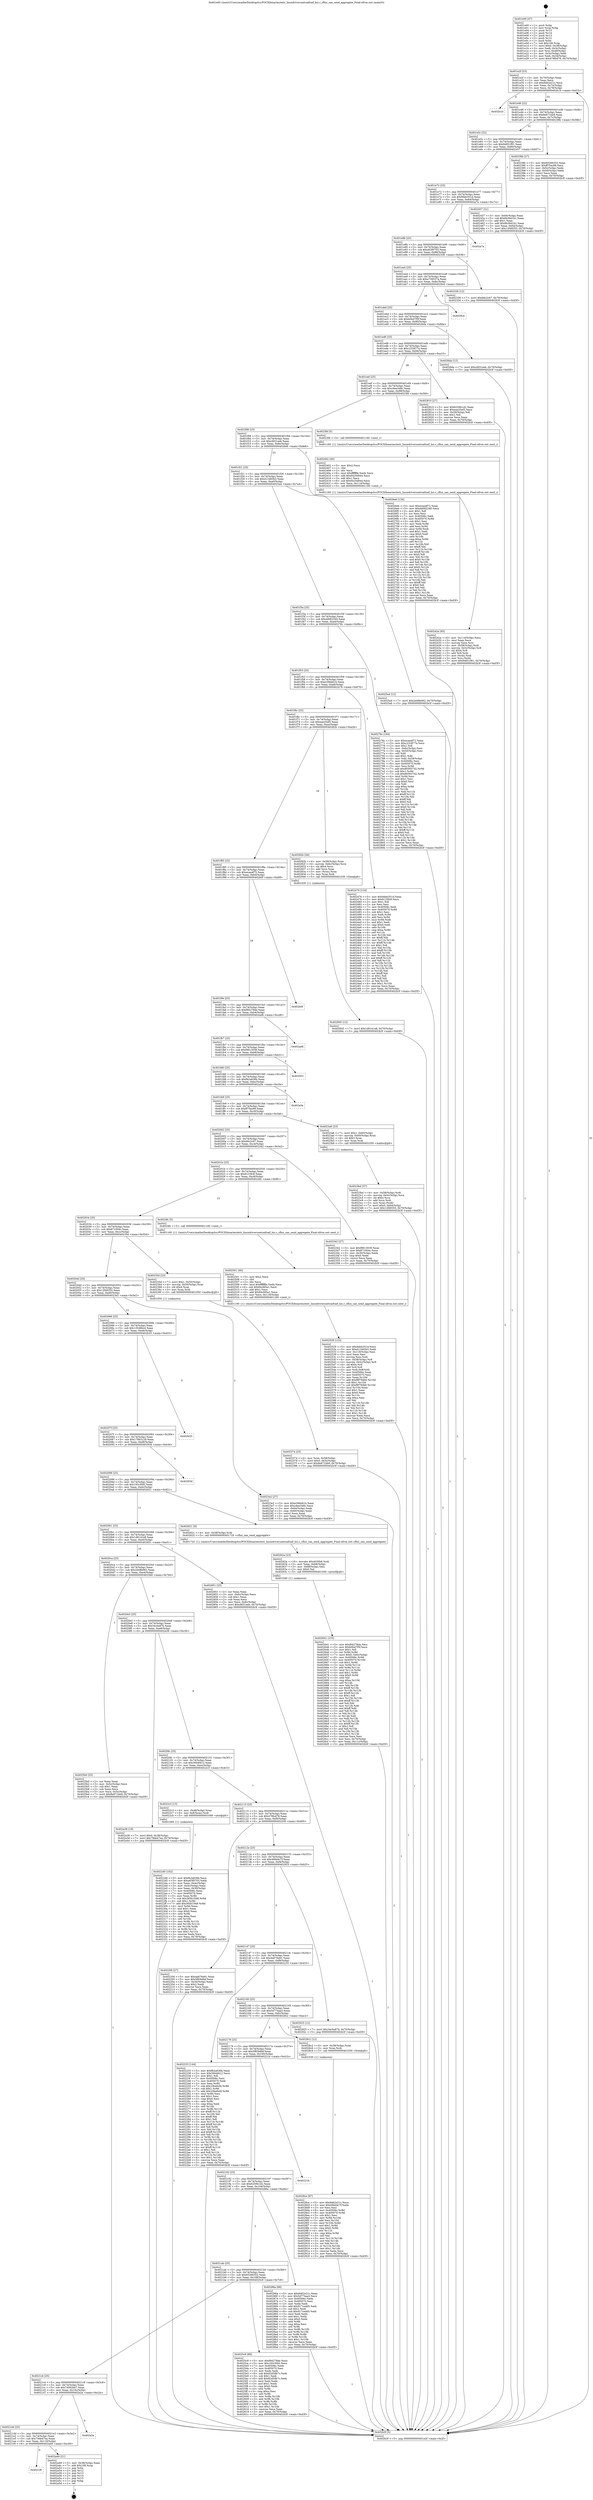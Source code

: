 digraph "0x401e00" {
  label = "0x401e00 (/mnt/c/Users/mathe/Desktop/tcc/POCII/binaries/extr_linuxdriversnetcaifcaif_hsi.c_cfhsi_can_send_aggregate_Final-ollvm.out::main(0))"
  labelloc = "t"
  node[shape=record]

  Entry [label="",width=0.3,height=0.3,shape=circle,fillcolor=black,style=filled]
  "0x401e2f" [label="{
     0x401e2f [23]\l
     | [instrs]\l
     &nbsp;&nbsp;0x401e2f \<+3\>: mov -0x70(%rbp),%eax\l
     &nbsp;&nbsp;0x401e32 \<+2\>: mov %eax,%ecx\l
     &nbsp;&nbsp;0x401e34 \<+6\>: sub $0x8462e21c,%ecx\l
     &nbsp;&nbsp;0x401e3a \<+3\>: mov %eax,-0x74(%rbp)\l
     &nbsp;&nbsp;0x401e3d \<+3\>: mov %ecx,-0x78(%rbp)\l
     &nbsp;&nbsp;0x401e40 \<+6\>: je 0000000000402b1b \<main+0xd1b\>\l
  }"]
  "0x402b1b" [label="{
     0x402b1b\l
  }", style=dashed]
  "0x401e46" [label="{
     0x401e46 [22]\l
     | [instrs]\l
     &nbsp;&nbsp;0x401e46 \<+5\>: jmp 0000000000401e4b \<main+0x4b\>\l
     &nbsp;&nbsp;0x401e4b \<+3\>: mov -0x74(%rbp),%eax\l
     &nbsp;&nbsp;0x401e4e \<+5\>: sub $0x8e871bb9,%eax\l
     &nbsp;&nbsp;0x401e53 \<+3\>: mov %eax,-0x7c(%rbp)\l
     &nbsp;&nbsp;0x401e56 \<+6\>: je 000000000040238b \<main+0x58b\>\l
  }"]
  Exit [label="",width=0.3,height=0.3,shape=circle,fillcolor=black,style=filled,peripheries=2]
  "0x40238b" [label="{
     0x40238b [27]\l
     | [instrs]\l
     &nbsp;&nbsp;0x40238b \<+5\>: mov $0x65266352,%eax\l
     &nbsp;&nbsp;0x402390 \<+5\>: mov $0xff75ac89,%ecx\l
     &nbsp;&nbsp;0x402395 \<+3\>: mov -0x5c(%rbp),%edx\l
     &nbsp;&nbsp;0x402398 \<+3\>: cmp -0x50(%rbp),%edx\l
     &nbsp;&nbsp;0x40239b \<+3\>: cmovl %ecx,%eax\l
     &nbsp;&nbsp;0x40239e \<+3\>: mov %eax,-0x70(%rbp)\l
     &nbsp;&nbsp;0x4023a1 \<+5\>: jmp 0000000000402b3f \<main+0xd3f\>\l
  }"]
  "0x401e5c" [label="{
     0x401e5c [22]\l
     | [instrs]\l
     &nbsp;&nbsp;0x401e5c \<+5\>: jmp 0000000000401e61 \<main+0x61\>\l
     &nbsp;&nbsp;0x401e61 \<+3\>: mov -0x74(%rbp),%eax\l
     &nbsp;&nbsp;0x401e64 \<+5\>: sub $0x94851f91,%eax\l
     &nbsp;&nbsp;0x401e69 \<+3\>: mov %eax,-0x80(%rbp)\l
     &nbsp;&nbsp;0x401e6c \<+6\>: je 0000000000402457 \<main+0x657\>\l
  }"]
  "0x4021f6" [label="{
     0x4021f6\l
  }", style=dashed]
  "0x402457" [label="{
     0x402457 [31]\l
     | [instrs]\l
     &nbsp;&nbsp;0x402457 \<+3\>: mov -0x64(%rbp),%eax\l
     &nbsp;&nbsp;0x40245a \<+5\>: sub $0x6b36d1b1,%eax\l
     &nbsp;&nbsp;0x40245f \<+3\>: add $0x1,%eax\l
     &nbsp;&nbsp;0x402462 \<+5\>: add $0x6b36d1b1,%eax\l
     &nbsp;&nbsp;0x402467 \<+3\>: mov %eax,-0x64(%rbp)\l
     &nbsp;&nbsp;0x40246a \<+7\>: movl $0x12f49355,-0x70(%rbp)\l
     &nbsp;&nbsp;0x402471 \<+5\>: jmp 0000000000402b3f \<main+0xd3f\>\l
  }"]
  "0x401e72" [label="{
     0x401e72 [25]\l
     | [instrs]\l
     &nbsp;&nbsp;0x401e72 \<+5\>: jmp 0000000000401e77 \<main+0x77\>\l
     &nbsp;&nbsp;0x401e77 \<+3\>: mov -0x74(%rbp),%eax\l
     &nbsp;&nbsp;0x401e7a \<+5\>: sub $0x9deb351d,%eax\l
     &nbsp;&nbsp;0x401e7f \<+6\>: mov %eax,-0x84(%rbp)\l
     &nbsp;&nbsp;0x401e85 \<+6\>: je 0000000000402a7a \<main+0xc7a\>\l
  }"]
  "0x402a49" [label="{
     0x402a49 [21]\l
     | [instrs]\l
     &nbsp;&nbsp;0x402a49 \<+3\>: mov -0x38(%rbp),%eax\l
     &nbsp;&nbsp;0x402a4c \<+7\>: add $0x108,%rsp\l
     &nbsp;&nbsp;0x402a53 \<+1\>: pop %rbx\l
     &nbsp;&nbsp;0x402a54 \<+2\>: pop %r12\l
     &nbsp;&nbsp;0x402a56 \<+2\>: pop %r13\l
     &nbsp;&nbsp;0x402a58 \<+2\>: pop %r14\l
     &nbsp;&nbsp;0x402a5a \<+2\>: pop %r15\l
     &nbsp;&nbsp;0x402a5c \<+1\>: pop %rbp\l
     &nbsp;&nbsp;0x402a5d \<+1\>: ret\l
  }"]
  "0x402a7a" [label="{
     0x402a7a\l
  }", style=dashed]
  "0x401e8b" [label="{
     0x401e8b [25]\l
     | [instrs]\l
     &nbsp;&nbsp;0x401e8b \<+5\>: jmp 0000000000401e90 \<main+0x90\>\l
     &nbsp;&nbsp;0x401e90 \<+3\>: mov -0x74(%rbp),%eax\l
     &nbsp;&nbsp;0x401e93 \<+5\>: sub $0xa63f0703,%eax\l
     &nbsp;&nbsp;0x401e98 \<+6\>: mov %eax,-0x88(%rbp)\l
     &nbsp;&nbsp;0x401e9e \<+6\>: je 0000000000402336 \<main+0x536\>\l
  }"]
  "0x4021dd" [label="{
     0x4021dd [25]\l
     | [instrs]\l
     &nbsp;&nbsp;0x4021dd \<+5\>: jmp 00000000004021e2 \<main+0x3e2\>\l
     &nbsp;&nbsp;0x4021e2 \<+3\>: mov -0x74(%rbp),%eax\l
     &nbsp;&nbsp;0x4021e5 \<+5\>: sub $0x79de47ea,%eax\l
     &nbsp;&nbsp;0x4021ea \<+6\>: mov %eax,-0x110(%rbp)\l
     &nbsp;&nbsp;0x4021f0 \<+6\>: je 0000000000402a49 \<main+0xc49\>\l
  }"]
  "0x402336" [label="{
     0x402336 [12]\l
     | [instrs]\l
     &nbsp;&nbsp;0x402336 \<+7\>: movl $0x66c2c67,-0x70(%rbp)\l
     &nbsp;&nbsp;0x40233d \<+5\>: jmp 0000000000402b3f \<main+0xd3f\>\l
  }"]
  "0x401ea4" [label="{
     0x401ea4 [25]\l
     | [instrs]\l
     &nbsp;&nbsp;0x401ea4 \<+5\>: jmp 0000000000401ea9 \<main+0xa9\>\l
     &nbsp;&nbsp;0x401ea9 \<+3\>: mov -0x74(%rbp),%eax\l
     &nbsp;&nbsp;0x401eac \<+5\>: sub $0xa739537a,%eax\l
     &nbsp;&nbsp;0x401eb1 \<+6\>: mov %eax,-0x8c(%rbp)\l
     &nbsp;&nbsp;0x401eb7 \<+6\>: je 00000000004029cd \<main+0xbcd\>\l
  }"]
  "0x402a2a" [label="{
     0x402a2a\l
  }", style=dashed]
  "0x4029cd" [label="{
     0x4029cd\l
  }", style=dashed]
  "0x401ebd" [label="{
     0x401ebd [25]\l
     | [instrs]\l
     &nbsp;&nbsp;0x401ebd \<+5\>: jmp 0000000000401ec2 \<main+0xc2\>\l
     &nbsp;&nbsp;0x401ec2 \<+3\>: mov -0x74(%rbp),%eax\l
     &nbsp;&nbsp;0x401ec5 \<+5\>: sub $0xb0bd7f5f,%eax\l
     &nbsp;&nbsp;0x401eca \<+6\>: mov %eax,-0x90(%rbp)\l
     &nbsp;&nbsp;0x401ed0 \<+6\>: je 00000000004026da \<main+0x8da\>\l
  }"]
  "0x4028ce" [label="{
     0x4028ce [87]\l
     | [instrs]\l
     &nbsp;&nbsp;0x4028ce \<+5\>: mov $0x8462e21c,%ecx\l
     &nbsp;&nbsp;0x4028d3 \<+5\>: mov $0x496d4c7f,%edx\l
     &nbsp;&nbsp;0x4028d8 \<+2\>: xor %esi,%esi\l
     &nbsp;&nbsp;0x4028da \<+8\>: mov 0x40506c,%r8d\l
     &nbsp;&nbsp;0x4028e2 \<+8\>: mov 0x405070,%r9d\l
     &nbsp;&nbsp;0x4028ea \<+3\>: sub $0x1,%esi\l
     &nbsp;&nbsp;0x4028ed \<+3\>: mov %r8d,%r10d\l
     &nbsp;&nbsp;0x4028f0 \<+3\>: add %esi,%r10d\l
     &nbsp;&nbsp;0x4028f3 \<+4\>: imul %r10d,%r8d\l
     &nbsp;&nbsp;0x4028f7 \<+4\>: and $0x1,%r8d\l
     &nbsp;&nbsp;0x4028fb \<+4\>: cmp $0x0,%r8d\l
     &nbsp;&nbsp;0x4028ff \<+4\>: sete %r11b\l
     &nbsp;&nbsp;0x402903 \<+4\>: cmp $0xa,%r9d\l
     &nbsp;&nbsp;0x402907 \<+3\>: setl %bl\l
     &nbsp;&nbsp;0x40290a \<+3\>: mov %r11b,%r14b\l
     &nbsp;&nbsp;0x40290d \<+3\>: and %bl,%r14b\l
     &nbsp;&nbsp;0x402910 \<+3\>: xor %bl,%r11b\l
     &nbsp;&nbsp;0x402913 \<+3\>: or %r11b,%r14b\l
     &nbsp;&nbsp;0x402916 \<+4\>: test $0x1,%r14b\l
     &nbsp;&nbsp;0x40291a \<+3\>: cmovne %edx,%ecx\l
     &nbsp;&nbsp;0x40291d \<+3\>: mov %ecx,-0x70(%rbp)\l
     &nbsp;&nbsp;0x402920 \<+5\>: jmp 0000000000402b3f \<main+0xd3f\>\l
  }"]
  "0x4026da" [label="{
     0x4026da [12]\l
     | [instrs]\l
     &nbsp;&nbsp;0x4026da \<+7\>: movl $0xcfd31eeb,-0x70(%rbp)\l
     &nbsp;&nbsp;0x4026e1 \<+5\>: jmp 0000000000402b3f \<main+0xd3f\>\l
  }"]
  "0x401ed6" [label="{
     0x401ed6 [25]\l
     | [instrs]\l
     &nbsp;&nbsp;0x401ed6 \<+5\>: jmp 0000000000401edb \<main+0xdb\>\l
     &nbsp;&nbsp;0x401edb \<+3\>: mov -0x74(%rbp),%eax\l
     &nbsp;&nbsp;0x401ede \<+5\>: sub $0xc233877a,%eax\l
     &nbsp;&nbsp;0x401ee3 \<+6\>: mov %eax,-0x94(%rbp)\l
     &nbsp;&nbsp;0x401ee9 \<+6\>: je 0000000000402810 \<main+0xa10\>\l
  }"]
  "0x402845" [label="{
     0x402845 [12]\l
     | [instrs]\l
     &nbsp;&nbsp;0x402845 \<+7\>: movl $0x1d9141e8,-0x70(%rbp)\l
     &nbsp;&nbsp;0x40284c \<+5\>: jmp 0000000000402b3f \<main+0xd3f\>\l
  }"]
  "0x402810" [label="{
     0x402810 [27]\l
     | [instrs]\l
     &nbsp;&nbsp;0x402810 \<+5\>: mov $0x6259b1d2,%eax\l
     &nbsp;&nbsp;0x402815 \<+5\>: mov $0xeae25ef3,%ecx\l
     &nbsp;&nbsp;0x40281a \<+3\>: mov -0x29(%rbp),%dl\l
     &nbsp;&nbsp;0x40281d \<+3\>: test $0x1,%dl\l
     &nbsp;&nbsp;0x402820 \<+3\>: cmovne %ecx,%eax\l
     &nbsp;&nbsp;0x402823 \<+3\>: mov %eax,-0x70(%rbp)\l
     &nbsp;&nbsp;0x402826 \<+5\>: jmp 0000000000402b3f \<main+0xd3f\>\l
  }"]
  "0x401eef" [label="{
     0x401eef [25]\l
     | [instrs]\l
     &nbsp;&nbsp;0x401eef \<+5\>: jmp 0000000000401ef4 \<main+0xf4\>\l
     &nbsp;&nbsp;0x401ef4 \<+3\>: mov -0x74(%rbp),%eax\l
     &nbsp;&nbsp;0x401ef7 \<+5\>: sub $0xc6ee348c,%eax\l
     &nbsp;&nbsp;0x401efc \<+6\>: mov %eax,-0x98(%rbp)\l
     &nbsp;&nbsp;0x401f02 \<+6\>: je 00000000004023fd \<main+0x5fd\>\l
  }"]
  "0x402641" [label="{
     0x402641 [153]\l
     | [instrs]\l
     &nbsp;&nbsp;0x402641 \<+5\>: mov $0xf94278de,%esi\l
     &nbsp;&nbsp;0x402646 \<+5\>: mov $0xb0bd7f5f,%ecx\l
     &nbsp;&nbsp;0x40264b \<+2\>: mov $0x1,%dl\l
     &nbsp;&nbsp;0x40264d \<+3\>: xor %r8d,%r8d\l
     &nbsp;&nbsp;0x402650 \<+7\>: movl $0x0,-0x6c(%rbp)\l
     &nbsp;&nbsp;0x402657 \<+8\>: mov 0x40506c,%r9d\l
     &nbsp;&nbsp;0x40265f \<+8\>: mov 0x405070,%r10d\l
     &nbsp;&nbsp;0x402667 \<+4\>: sub $0x1,%r8d\l
     &nbsp;&nbsp;0x40266b \<+3\>: mov %r9d,%r11d\l
     &nbsp;&nbsp;0x40266e \<+3\>: add %r8d,%r11d\l
     &nbsp;&nbsp;0x402671 \<+4\>: imul %r11d,%r9d\l
     &nbsp;&nbsp;0x402675 \<+4\>: and $0x1,%r9d\l
     &nbsp;&nbsp;0x402679 \<+4\>: cmp $0x0,%r9d\l
     &nbsp;&nbsp;0x40267d \<+3\>: sete %bl\l
     &nbsp;&nbsp;0x402680 \<+4\>: cmp $0xa,%r10d\l
     &nbsp;&nbsp;0x402684 \<+4\>: setl %r14b\l
     &nbsp;&nbsp;0x402688 \<+3\>: mov %bl,%r15b\l
     &nbsp;&nbsp;0x40268b \<+4\>: xor $0xff,%r15b\l
     &nbsp;&nbsp;0x40268f \<+3\>: mov %r14b,%r12b\l
     &nbsp;&nbsp;0x402692 \<+4\>: xor $0xff,%r12b\l
     &nbsp;&nbsp;0x402696 \<+3\>: xor $0x1,%dl\l
     &nbsp;&nbsp;0x402699 \<+3\>: mov %r15b,%r13b\l
     &nbsp;&nbsp;0x40269c \<+4\>: and $0xff,%r13b\l
     &nbsp;&nbsp;0x4026a0 \<+2\>: and %dl,%bl\l
     &nbsp;&nbsp;0x4026a2 \<+3\>: mov %r12b,%dil\l
     &nbsp;&nbsp;0x4026a5 \<+4\>: and $0xff,%dil\l
     &nbsp;&nbsp;0x4026a9 \<+3\>: and %dl,%r14b\l
     &nbsp;&nbsp;0x4026ac \<+3\>: or %bl,%r13b\l
     &nbsp;&nbsp;0x4026af \<+3\>: or %r14b,%dil\l
     &nbsp;&nbsp;0x4026b2 \<+3\>: xor %dil,%r13b\l
     &nbsp;&nbsp;0x4026b5 \<+3\>: or %r12b,%r15b\l
     &nbsp;&nbsp;0x4026b8 \<+4\>: xor $0xff,%r15b\l
     &nbsp;&nbsp;0x4026bc \<+3\>: or $0x1,%dl\l
     &nbsp;&nbsp;0x4026bf \<+3\>: and %dl,%r15b\l
     &nbsp;&nbsp;0x4026c2 \<+3\>: or %r15b,%r13b\l
     &nbsp;&nbsp;0x4026c5 \<+4\>: test $0x1,%r13b\l
     &nbsp;&nbsp;0x4026c9 \<+3\>: cmovne %ecx,%esi\l
     &nbsp;&nbsp;0x4026cc \<+3\>: mov %esi,-0x70(%rbp)\l
     &nbsp;&nbsp;0x4026cf \<+6\>: mov %eax,-0x11c(%rbp)\l
     &nbsp;&nbsp;0x4026d5 \<+5\>: jmp 0000000000402b3f \<main+0xd3f\>\l
  }"]
  "0x4023fd" [label="{
     0x4023fd [5]\l
     | [instrs]\l
     &nbsp;&nbsp;0x4023fd \<+5\>: call 0000000000401160 \<next_i\>\l
     | [calls]\l
     &nbsp;&nbsp;0x401160 \{1\} (/mnt/c/Users/mathe/Desktop/tcc/POCII/binaries/extr_linuxdriversnetcaifcaif_hsi.c_cfhsi_can_send_aggregate_Final-ollvm.out::next_i)\l
  }"]
  "0x401f08" [label="{
     0x401f08 [25]\l
     | [instrs]\l
     &nbsp;&nbsp;0x401f08 \<+5\>: jmp 0000000000401f0d \<main+0x10d\>\l
     &nbsp;&nbsp;0x401f0d \<+3\>: mov -0x74(%rbp),%eax\l
     &nbsp;&nbsp;0x401f10 \<+5\>: sub $0xcfd31eeb,%eax\l
     &nbsp;&nbsp;0x401f15 \<+6\>: mov %eax,-0x9c(%rbp)\l
     &nbsp;&nbsp;0x401f1b \<+6\>: je 00000000004026e6 \<main+0x8e6\>\l
  }"]
  "0x40262a" [label="{
     0x40262a [23]\l
     | [instrs]\l
     &nbsp;&nbsp;0x40262a \<+10\>: movabs $0x4030b6,%rdi\l
     &nbsp;&nbsp;0x402634 \<+3\>: mov %eax,-0x68(%rbp)\l
     &nbsp;&nbsp;0x402637 \<+3\>: mov -0x68(%rbp),%esi\l
     &nbsp;&nbsp;0x40263a \<+2\>: mov $0x0,%al\l
     &nbsp;&nbsp;0x40263c \<+5\>: call 0000000000401040 \<printf@plt\>\l
     | [calls]\l
     &nbsp;&nbsp;0x401040 \{1\} (unknown)\l
  }"]
  "0x4026e6" [label="{
     0x4026e6 [134]\l
     | [instrs]\l
     &nbsp;&nbsp;0x4026e6 \<+5\>: mov $0xecaa4f72,%eax\l
     &nbsp;&nbsp;0x4026eb \<+5\>: mov $0xdd062340,%ecx\l
     &nbsp;&nbsp;0x4026f0 \<+2\>: mov $0x1,%dl\l
     &nbsp;&nbsp;0x4026f2 \<+2\>: xor %esi,%esi\l
     &nbsp;&nbsp;0x4026f4 \<+7\>: mov 0x40506c,%edi\l
     &nbsp;&nbsp;0x4026fb \<+8\>: mov 0x405070,%r8d\l
     &nbsp;&nbsp;0x402703 \<+3\>: sub $0x1,%esi\l
     &nbsp;&nbsp;0x402706 \<+3\>: mov %edi,%r9d\l
     &nbsp;&nbsp;0x402709 \<+3\>: add %esi,%r9d\l
     &nbsp;&nbsp;0x40270c \<+4\>: imul %r9d,%edi\l
     &nbsp;&nbsp;0x402710 \<+3\>: and $0x1,%edi\l
     &nbsp;&nbsp;0x402713 \<+3\>: cmp $0x0,%edi\l
     &nbsp;&nbsp;0x402716 \<+4\>: sete %r10b\l
     &nbsp;&nbsp;0x40271a \<+4\>: cmp $0xa,%r8d\l
     &nbsp;&nbsp;0x40271e \<+4\>: setl %r11b\l
     &nbsp;&nbsp;0x402722 \<+3\>: mov %r10b,%bl\l
     &nbsp;&nbsp;0x402725 \<+3\>: xor $0xff,%bl\l
     &nbsp;&nbsp;0x402728 \<+3\>: mov %r11b,%r14b\l
     &nbsp;&nbsp;0x40272b \<+4\>: xor $0xff,%r14b\l
     &nbsp;&nbsp;0x40272f \<+3\>: xor $0x0,%dl\l
     &nbsp;&nbsp;0x402732 \<+3\>: mov %bl,%r15b\l
     &nbsp;&nbsp;0x402735 \<+4\>: and $0x0,%r15b\l
     &nbsp;&nbsp;0x402739 \<+3\>: and %dl,%r10b\l
     &nbsp;&nbsp;0x40273c \<+3\>: mov %r14b,%r12b\l
     &nbsp;&nbsp;0x40273f \<+4\>: and $0x0,%r12b\l
     &nbsp;&nbsp;0x402743 \<+3\>: and %dl,%r11b\l
     &nbsp;&nbsp;0x402746 \<+3\>: or %r10b,%r15b\l
     &nbsp;&nbsp;0x402749 \<+3\>: or %r11b,%r12b\l
     &nbsp;&nbsp;0x40274c \<+3\>: xor %r12b,%r15b\l
     &nbsp;&nbsp;0x40274f \<+3\>: or %r14b,%bl\l
     &nbsp;&nbsp;0x402752 \<+3\>: xor $0xff,%bl\l
     &nbsp;&nbsp;0x402755 \<+3\>: or $0x0,%dl\l
     &nbsp;&nbsp;0x402758 \<+2\>: and %dl,%bl\l
     &nbsp;&nbsp;0x40275a \<+3\>: or %bl,%r15b\l
     &nbsp;&nbsp;0x40275d \<+4\>: test $0x1,%r15b\l
     &nbsp;&nbsp;0x402761 \<+3\>: cmovne %ecx,%eax\l
     &nbsp;&nbsp;0x402764 \<+3\>: mov %eax,-0x70(%rbp)\l
     &nbsp;&nbsp;0x402767 \<+5\>: jmp 0000000000402b3f \<main+0xd3f\>\l
  }"]
  "0x401f21" [label="{
     0x401f21 [25]\l
     | [instrs]\l
     &nbsp;&nbsp;0x401f21 \<+5\>: jmp 0000000000401f26 \<main+0x126\>\l
     &nbsp;&nbsp;0x401f26 \<+3\>: mov -0x74(%rbp),%eax\l
     &nbsp;&nbsp;0x401f29 \<+5\>: sub $0xd12465b3,%eax\l
     &nbsp;&nbsp;0x401f2e \<+6\>: mov %eax,-0xa0(%rbp)\l
     &nbsp;&nbsp;0x401f34 \<+6\>: je 00000000004025a4 \<main+0x7a4\>\l
  }"]
  "0x4021c4" [label="{
     0x4021c4 [25]\l
     | [instrs]\l
     &nbsp;&nbsp;0x4021c4 \<+5\>: jmp 00000000004021c9 \<main+0x3c9\>\l
     &nbsp;&nbsp;0x4021c9 \<+3\>: mov -0x74(%rbp),%eax\l
     &nbsp;&nbsp;0x4021cc \<+5\>: sub $0x74062be7,%eax\l
     &nbsp;&nbsp;0x4021d1 \<+6\>: mov %eax,-0x10c(%rbp)\l
     &nbsp;&nbsp;0x4021d7 \<+6\>: je 0000000000402a2a \<main+0xc2a\>\l
  }"]
  "0x4025a4" [label="{
     0x4025a4 [12]\l
     | [instrs]\l
     &nbsp;&nbsp;0x4025a4 \<+7\>: movl $0x2d48b062,-0x70(%rbp)\l
     &nbsp;&nbsp;0x4025ab \<+5\>: jmp 0000000000402b3f \<main+0xd3f\>\l
  }"]
  "0x401f3a" [label="{
     0x401f3a [25]\l
     | [instrs]\l
     &nbsp;&nbsp;0x401f3a \<+5\>: jmp 0000000000401f3f \<main+0x13f\>\l
     &nbsp;&nbsp;0x401f3f \<+3\>: mov -0x74(%rbp),%eax\l
     &nbsp;&nbsp;0x401f42 \<+5\>: sub $0xdd062340,%eax\l
     &nbsp;&nbsp;0x401f47 \<+6\>: mov %eax,-0xa4(%rbp)\l
     &nbsp;&nbsp;0x401f4d \<+6\>: je 000000000040276c \<main+0x96c\>\l
  }"]
  "0x4025c9" [label="{
     0x4025c9 [88]\l
     | [instrs]\l
     &nbsp;&nbsp;0x4025c9 \<+5\>: mov $0xf94278de,%eax\l
     &nbsp;&nbsp;0x4025ce \<+5\>: mov $0x193c5f45,%ecx\l
     &nbsp;&nbsp;0x4025d3 \<+7\>: mov 0x40506c,%edx\l
     &nbsp;&nbsp;0x4025da \<+7\>: mov 0x405070,%esi\l
     &nbsp;&nbsp;0x4025e1 \<+2\>: mov %edx,%edi\l
     &nbsp;&nbsp;0x4025e3 \<+6\>: sub $0x82d58b7c,%edi\l
     &nbsp;&nbsp;0x4025e9 \<+3\>: sub $0x1,%edi\l
     &nbsp;&nbsp;0x4025ec \<+6\>: add $0x82d58b7c,%edi\l
     &nbsp;&nbsp;0x4025f2 \<+3\>: imul %edi,%edx\l
     &nbsp;&nbsp;0x4025f5 \<+3\>: and $0x1,%edx\l
     &nbsp;&nbsp;0x4025f8 \<+3\>: cmp $0x0,%edx\l
     &nbsp;&nbsp;0x4025fb \<+4\>: sete %r8b\l
     &nbsp;&nbsp;0x4025ff \<+3\>: cmp $0xa,%esi\l
     &nbsp;&nbsp;0x402602 \<+4\>: setl %r9b\l
     &nbsp;&nbsp;0x402606 \<+3\>: mov %r8b,%r10b\l
     &nbsp;&nbsp;0x402609 \<+3\>: and %r9b,%r10b\l
     &nbsp;&nbsp;0x40260c \<+3\>: xor %r9b,%r8b\l
     &nbsp;&nbsp;0x40260f \<+3\>: or %r8b,%r10b\l
     &nbsp;&nbsp;0x402612 \<+4\>: test $0x1,%r10b\l
     &nbsp;&nbsp;0x402616 \<+3\>: cmovne %ecx,%eax\l
     &nbsp;&nbsp;0x402619 \<+3\>: mov %eax,-0x70(%rbp)\l
     &nbsp;&nbsp;0x40261c \<+5\>: jmp 0000000000402b3f \<main+0xd3f\>\l
  }"]
  "0x40276c" [label="{
     0x40276c [164]\l
     | [instrs]\l
     &nbsp;&nbsp;0x40276c \<+5\>: mov $0xecaa4f72,%eax\l
     &nbsp;&nbsp;0x402771 \<+5\>: mov $0xc233877a,%ecx\l
     &nbsp;&nbsp;0x402776 \<+2\>: mov $0x1,%dl\l
     &nbsp;&nbsp;0x402778 \<+3\>: mov -0x6c(%rbp),%esi\l
     &nbsp;&nbsp;0x40277b \<+3\>: cmp -0x50(%rbp),%esi\l
     &nbsp;&nbsp;0x40277e \<+4\>: setl %dil\l
     &nbsp;&nbsp;0x402782 \<+4\>: and $0x1,%dil\l
     &nbsp;&nbsp;0x402786 \<+4\>: mov %dil,-0x29(%rbp)\l
     &nbsp;&nbsp;0x40278a \<+7\>: mov 0x40506c,%esi\l
     &nbsp;&nbsp;0x402791 \<+8\>: mov 0x405070,%r8d\l
     &nbsp;&nbsp;0x402799 \<+3\>: mov %esi,%r9d\l
     &nbsp;&nbsp;0x40279c \<+7\>: add $0x805937d2,%r9d\l
     &nbsp;&nbsp;0x4027a3 \<+4\>: sub $0x1,%r9d\l
     &nbsp;&nbsp;0x4027a7 \<+7\>: sub $0x805937d2,%r9d\l
     &nbsp;&nbsp;0x4027ae \<+4\>: imul %r9d,%esi\l
     &nbsp;&nbsp;0x4027b2 \<+3\>: and $0x1,%esi\l
     &nbsp;&nbsp;0x4027b5 \<+3\>: cmp $0x0,%esi\l
     &nbsp;&nbsp;0x4027b8 \<+4\>: sete %dil\l
     &nbsp;&nbsp;0x4027bc \<+4\>: cmp $0xa,%r8d\l
     &nbsp;&nbsp;0x4027c0 \<+4\>: setl %r10b\l
     &nbsp;&nbsp;0x4027c4 \<+3\>: mov %dil,%r11b\l
     &nbsp;&nbsp;0x4027c7 \<+4\>: xor $0xff,%r11b\l
     &nbsp;&nbsp;0x4027cb \<+3\>: mov %r10b,%bl\l
     &nbsp;&nbsp;0x4027ce \<+3\>: xor $0xff,%bl\l
     &nbsp;&nbsp;0x4027d1 \<+3\>: xor $0x0,%dl\l
     &nbsp;&nbsp;0x4027d4 \<+3\>: mov %r11b,%r14b\l
     &nbsp;&nbsp;0x4027d7 \<+4\>: and $0x0,%r14b\l
     &nbsp;&nbsp;0x4027db \<+3\>: and %dl,%dil\l
     &nbsp;&nbsp;0x4027de \<+3\>: mov %bl,%r15b\l
     &nbsp;&nbsp;0x4027e1 \<+4\>: and $0x0,%r15b\l
     &nbsp;&nbsp;0x4027e5 \<+3\>: and %dl,%r10b\l
     &nbsp;&nbsp;0x4027e8 \<+3\>: or %dil,%r14b\l
     &nbsp;&nbsp;0x4027eb \<+3\>: or %r10b,%r15b\l
     &nbsp;&nbsp;0x4027ee \<+3\>: xor %r15b,%r14b\l
     &nbsp;&nbsp;0x4027f1 \<+3\>: or %bl,%r11b\l
     &nbsp;&nbsp;0x4027f4 \<+4\>: xor $0xff,%r11b\l
     &nbsp;&nbsp;0x4027f8 \<+3\>: or $0x0,%dl\l
     &nbsp;&nbsp;0x4027fb \<+3\>: and %dl,%r11b\l
     &nbsp;&nbsp;0x4027fe \<+3\>: or %r11b,%r14b\l
     &nbsp;&nbsp;0x402801 \<+4\>: test $0x1,%r14b\l
     &nbsp;&nbsp;0x402805 \<+3\>: cmovne %ecx,%eax\l
     &nbsp;&nbsp;0x402808 \<+3\>: mov %eax,-0x70(%rbp)\l
     &nbsp;&nbsp;0x40280b \<+5\>: jmp 0000000000402b3f \<main+0xd3f\>\l
  }"]
  "0x401f53" [label="{
     0x401f53 [25]\l
     | [instrs]\l
     &nbsp;&nbsp;0x401f53 \<+5\>: jmp 0000000000401f58 \<main+0x158\>\l
     &nbsp;&nbsp;0x401f58 \<+3\>: mov -0x74(%rbp),%eax\l
     &nbsp;&nbsp;0x401f5b \<+5\>: sub $0xe39bb61b,%eax\l
     &nbsp;&nbsp;0x401f60 \<+6\>: mov %eax,-0xa8(%rbp)\l
     &nbsp;&nbsp;0x401f66 \<+6\>: je 0000000000402476 \<main+0x676\>\l
  }"]
  "0x4021ab" [label="{
     0x4021ab [25]\l
     | [instrs]\l
     &nbsp;&nbsp;0x4021ab \<+5\>: jmp 00000000004021b0 \<main+0x3b0\>\l
     &nbsp;&nbsp;0x4021b0 \<+3\>: mov -0x74(%rbp),%eax\l
     &nbsp;&nbsp;0x4021b3 \<+5\>: sub $0x65266352,%eax\l
     &nbsp;&nbsp;0x4021b8 \<+6\>: mov %eax,-0x108(%rbp)\l
     &nbsp;&nbsp;0x4021be \<+6\>: je 00000000004025c9 \<main+0x7c9\>\l
  }"]
  "0x402476" [label="{
     0x402476 [134]\l
     | [instrs]\l
     &nbsp;&nbsp;0x402476 \<+5\>: mov $0x9deb351d,%eax\l
     &nbsp;&nbsp;0x40247b \<+5\>: mov $0x8125fc9,%ecx\l
     &nbsp;&nbsp;0x402480 \<+2\>: mov $0x1,%dl\l
     &nbsp;&nbsp;0x402482 \<+2\>: xor %esi,%esi\l
     &nbsp;&nbsp;0x402484 \<+7\>: mov 0x40506c,%edi\l
     &nbsp;&nbsp;0x40248b \<+8\>: mov 0x405070,%r8d\l
     &nbsp;&nbsp;0x402493 \<+3\>: sub $0x1,%esi\l
     &nbsp;&nbsp;0x402496 \<+3\>: mov %edi,%r9d\l
     &nbsp;&nbsp;0x402499 \<+3\>: add %esi,%r9d\l
     &nbsp;&nbsp;0x40249c \<+4\>: imul %r9d,%edi\l
     &nbsp;&nbsp;0x4024a0 \<+3\>: and $0x1,%edi\l
     &nbsp;&nbsp;0x4024a3 \<+3\>: cmp $0x0,%edi\l
     &nbsp;&nbsp;0x4024a6 \<+4\>: sete %r10b\l
     &nbsp;&nbsp;0x4024aa \<+4\>: cmp $0xa,%r8d\l
     &nbsp;&nbsp;0x4024ae \<+4\>: setl %r11b\l
     &nbsp;&nbsp;0x4024b2 \<+3\>: mov %r10b,%bl\l
     &nbsp;&nbsp;0x4024b5 \<+3\>: xor $0xff,%bl\l
     &nbsp;&nbsp;0x4024b8 \<+3\>: mov %r11b,%r14b\l
     &nbsp;&nbsp;0x4024bb \<+4\>: xor $0xff,%r14b\l
     &nbsp;&nbsp;0x4024bf \<+3\>: xor $0x1,%dl\l
     &nbsp;&nbsp;0x4024c2 \<+3\>: mov %bl,%r15b\l
     &nbsp;&nbsp;0x4024c5 \<+4\>: and $0xff,%r15b\l
     &nbsp;&nbsp;0x4024c9 \<+3\>: and %dl,%r10b\l
     &nbsp;&nbsp;0x4024cc \<+3\>: mov %r14b,%r12b\l
     &nbsp;&nbsp;0x4024cf \<+4\>: and $0xff,%r12b\l
     &nbsp;&nbsp;0x4024d3 \<+3\>: and %dl,%r11b\l
     &nbsp;&nbsp;0x4024d6 \<+3\>: or %r10b,%r15b\l
     &nbsp;&nbsp;0x4024d9 \<+3\>: or %r11b,%r12b\l
     &nbsp;&nbsp;0x4024dc \<+3\>: xor %r12b,%r15b\l
     &nbsp;&nbsp;0x4024df \<+3\>: or %r14b,%bl\l
     &nbsp;&nbsp;0x4024e2 \<+3\>: xor $0xff,%bl\l
     &nbsp;&nbsp;0x4024e5 \<+3\>: or $0x1,%dl\l
     &nbsp;&nbsp;0x4024e8 \<+2\>: and %dl,%bl\l
     &nbsp;&nbsp;0x4024ea \<+3\>: or %bl,%r15b\l
     &nbsp;&nbsp;0x4024ed \<+4\>: test $0x1,%r15b\l
     &nbsp;&nbsp;0x4024f1 \<+3\>: cmovne %ecx,%eax\l
     &nbsp;&nbsp;0x4024f4 \<+3\>: mov %eax,-0x70(%rbp)\l
     &nbsp;&nbsp;0x4024f7 \<+5\>: jmp 0000000000402b3f \<main+0xd3f\>\l
  }"]
  "0x401f6c" [label="{
     0x401f6c [25]\l
     | [instrs]\l
     &nbsp;&nbsp;0x401f6c \<+5\>: jmp 0000000000401f71 \<main+0x171\>\l
     &nbsp;&nbsp;0x401f71 \<+3\>: mov -0x74(%rbp),%eax\l
     &nbsp;&nbsp;0x401f74 \<+5\>: sub $0xeae25ef3,%eax\l
     &nbsp;&nbsp;0x401f79 \<+6\>: mov %eax,-0xac(%rbp)\l
     &nbsp;&nbsp;0x401f7f \<+6\>: je 000000000040282b \<main+0xa2b\>\l
  }"]
  "0x40286a" [label="{
     0x40286a [88]\l
     | [instrs]\l
     &nbsp;&nbsp;0x40286a \<+5\>: mov $0x8462e21c,%eax\l
     &nbsp;&nbsp;0x40286f \<+5\>: mov $0x5d774aa3,%ecx\l
     &nbsp;&nbsp;0x402874 \<+7\>: mov 0x40506c,%edx\l
     &nbsp;&nbsp;0x40287b \<+7\>: mov 0x405070,%esi\l
     &nbsp;&nbsp;0x402882 \<+2\>: mov %edx,%edi\l
     &nbsp;&nbsp;0x402884 \<+6\>: add $0x917cedd5,%edi\l
     &nbsp;&nbsp;0x40288a \<+3\>: sub $0x1,%edi\l
     &nbsp;&nbsp;0x40288d \<+6\>: sub $0x917cedd5,%edi\l
     &nbsp;&nbsp;0x402893 \<+3\>: imul %edi,%edx\l
     &nbsp;&nbsp;0x402896 \<+3\>: and $0x1,%edx\l
     &nbsp;&nbsp;0x402899 \<+3\>: cmp $0x0,%edx\l
     &nbsp;&nbsp;0x40289c \<+4\>: sete %r8b\l
     &nbsp;&nbsp;0x4028a0 \<+3\>: cmp $0xa,%esi\l
     &nbsp;&nbsp;0x4028a3 \<+4\>: setl %r9b\l
     &nbsp;&nbsp;0x4028a7 \<+3\>: mov %r8b,%r10b\l
     &nbsp;&nbsp;0x4028aa \<+3\>: and %r9b,%r10b\l
     &nbsp;&nbsp;0x4028ad \<+3\>: xor %r9b,%r8b\l
     &nbsp;&nbsp;0x4028b0 \<+3\>: or %r8b,%r10b\l
     &nbsp;&nbsp;0x4028b3 \<+4\>: test $0x1,%r10b\l
     &nbsp;&nbsp;0x4028b7 \<+3\>: cmovne %ecx,%eax\l
     &nbsp;&nbsp;0x4028ba \<+3\>: mov %eax,-0x70(%rbp)\l
     &nbsp;&nbsp;0x4028bd \<+5\>: jmp 0000000000402b3f \<main+0xd3f\>\l
  }"]
  "0x40282b" [label="{
     0x40282b [26]\l
     | [instrs]\l
     &nbsp;&nbsp;0x40282b \<+4\>: mov -0x58(%rbp),%rax\l
     &nbsp;&nbsp;0x40282f \<+4\>: movslq -0x6c(%rbp),%rcx\l
     &nbsp;&nbsp;0x402833 \<+4\>: shl $0x4,%rcx\l
     &nbsp;&nbsp;0x402837 \<+3\>: add %rcx,%rax\l
     &nbsp;&nbsp;0x40283a \<+3\>: mov (%rax),%rax\l
     &nbsp;&nbsp;0x40283d \<+3\>: mov %rax,%rdi\l
     &nbsp;&nbsp;0x402840 \<+5\>: call 0000000000401030 \<free@plt\>\l
     | [calls]\l
     &nbsp;&nbsp;0x401030 \{1\} (unknown)\l
  }"]
  "0x401f85" [label="{
     0x401f85 [25]\l
     | [instrs]\l
     &nbsp;&nbsp;0x401f85 \<+5\>: jmp 0000000000401f8a \<main+0x18a\>\l
     &nbsp;&nbsp;0x401f8a \<+3\>: mov -0x74(%rbp),%eax\l
     &nbsp;&nbsp;0x401f8d \<+5\>: sub $0xecaa4f72,%eax\l
     &nbsp;&nbsp;0x401f92 \<+6\>: mov %eax,-0xb0(%rbp)\l
     &nbsp;&nbsp;0x401f98 \<+6\>: je 0000000000402b0f \<main+0xd0f\>\l
  }"]
  "0x402192" [label="{
     0x402192 [25]\l
     | [instrs]\l
     &nbsp;&nbsp;0x402192 \<+5\>: jmp 0000000000402197 \<main+0x397\>\l
     &nbsp;&nbsp;0x402197 \<+3\>: mov -0x74(%rbp),%eax\l
     &nbsp;&nbsp;0x40219a \<+5\>: sub $0x6259b1d2,%eax\l
     &nbsp;&nbsp;0x40219f \<+6\>: mov %eax,-0x104(%rbp)\l
     &nbsp;&nbsp;0x4021a5 \<+6\>: je 000000000040286a \<main+0xa6a\>\l
  }"]
  "0x402b0f" [label="{
     0x402b0f\l
  }", style=dashed]
  "0x401f9e" [label="{
     0x401f9e [25]\l
     | [instrs]\l
     &nbsp;&nbsp;0x401f9e \<+5\>: jmp 0000000000401fa3 \<main+0x1a3\>\l
     &nbsp;&nbsp;0x401fa3 \<+3\>: mov -0x74(%rbp),%eax\l
     &nbsp;&nbsp;0x401fa6 \<+5\>: sub $0xf94278de,%eax\l
     &nbsp;&nbsp;0x401fab \<+6\>: mov %eax,-0xb4(%rbp)\l
     &nbsp;&nbsp;0x401fb1 \<+6\>: je 0000000000402ad6 \<main+0xcd6\>\l
  }"]
  "0x40221b" [label="{
     0x40221b\l
  }", style=dashed]
  "0x402ad6" [label="{
     0x402ad6\l
  }", style=dashed]
  "0x401fb7" [label="{
     0x401fb7 [25]\l
     | [instrs]\l
     &nbsp;&nbsp;0x401fb7 \<+5\>: jmp 0000000000401fbc \<main+0x1bc\>\l
     &nbsp;&nbsp;0x401fbc \<+3\>: mov -0x74(%rbp),%eax\l
     &nbsp;&nbsp;0x401fbf \<+5\>: sub $0xf9613039,%eax\l
     &nbsp;&nbsp;0x401fc4 \<+6\>: mov %eax,-0xb8(%rbp)\l
     &nbsp;&nbsp;0x401fca \<+6\>: je 0000000000402931 \<main+0xb31\>\l
  }"]
  "0x402179" [label="{
     0x402179 [25]\l
     | [instrs]\l
     &nbsp;&nbsp;0x402179 \<+5\>: jmp 000000000040217e \<main+0x37e\>\l
     &nbsp;&nbsp;0x40217e \<+3\>: mov -0x74(%rbp),%eax\l
     &nbsp;&nbsp;0x402181 \<+5\>: sub $0x5f83b6bf,%eax\l
     &nbsp;&nbsp;0x402186 \<+6\>: mov %eax,-0x100(%rbp)\l
     &nbsp;&nbsp;0x40218c \<+6\>: je 000000000040221b \<main+0x41b\>\l
  }"]
  "0x402931" [label="{
     0x402931\l
  }", style=dashed]
  "0x401fd0" [label="{
     0x401fd0 [25]\l
     | [instrs]\l
     &nbsp;&nbsp;0x401fd0 \<+5\>: jmp 0000000000401fd5 \<main+0x1d5\>\l
     &nbsp;&nbsp;0x401fd5 \<+3\>: mov -0x74(%rbp),%eax\l
     &nbsp;&nbsp;0x401fd8 \<+5\>: sub $0xfb2a636b,%eax\l
     &nbsp;&nbsp;0x401fdd \<+6\>: mov %eax,-0xbc(%rbp)\l
     &nbsp;&nbsp;0x401fe3 \<+6\>: je 0000000000402a5e \<main+0xc5e\>\l
  }"]
  "0x4028c2" [label="{
     0x4028c2 [12]\l
     | [instrs]\l
     &nbsp;&nbsp;0x4028c2 \<+4\>: mov -0x58(%rbp),%rax\l
     &nbsp;&nbsp;0x4028c6 \<+3\>: mov %rax,%rdi\l
     &nbsp;&nbsp;0x4028c9 \<+5\>: call 0000000000401030 \<free@plt\>\l
     | [calls]\l
     &nbsp;&nbsp;0x401030 \{1\} (unknown)\l
  }"]
  "0x402a5e" [label="{
     0x402a5e\l
  }", style=dashed]
  "0x401fe9" [label="{
     0x401fe9 [25]\l
     | [instrs]\l
     &nbsp;&nbsp;0x401fe9 \<+5\>: jmp 0000000000401fee \<main+0x1ee\>\l
     &nbsp;&nbsp;0x401fee \<+3\>: mov -0x74(%rbp),%eax\l
     &nbsp;&nbsp;0x401ff1 \<+5\>: sub $0xff75ac89,%eax\l
     &nbsp;&nbsp;0x401ff6 \<+6\>: mov %eax,-0xc0(%rbp)\l
     &nbsp;&nbsp;0x401ffc \<+6\>: je 00000000004023a6 \<main+0x5a6\>\l
  }"]
  "0x402529" [label="{
     0x402529 [123]\l
     | [instrs]\l
     &nbsp;&nbsp;0x402529 \<+5\>: mov $0x9deb351d,%ecx\l
     &nbsp;&nbsp;0x40252e \<+5\>: mov $0xd12465b3,%edx\l
     &nbsp;&nbsp;0x402533 \<+6\>: mov -0x118(%rbp),%esi\l
     &nbsp;&nbsp;0x402539 \<+3\>: imul %eax,%esi\l
     &nbsp;&nbsp;0x40253c \<+3\>: movslq %esi,%rdi\l
     &nbsp;&nbsp;0x40253f \<+4\>: mov -0x58(%rbp),%r8\l
     &nbsp;&nbsp;0x402543 \<+4\>: movslq -0x5c(%rbp),%r9\l
     &nbsp;&nbsp;0x402547 \<+4\>: shl $0x4,%r9\l
     &nbsp;&nbsp;0x40254b \<+3\>: add %r9,%r8\l
     &nbsp;&nbsp;0x40254e \<+4\>: mov %rdi,0x8(%r8)\l
     &nbsp;&nbsp;0x402552 \<+7\>: mov 0x40506c,%eax\l
     &nbsp;&nbsp;0x402559 \<+7\>: mov 0x405070,%esi\l
     &nbsp;&nbsp;0x402560 \<+3\>: mov %eax,%r10d\l
     &nbsp;&nbsp;0x402563 \<+7\>: add $0xf8f79db6,%r10d\l
     &nbsp;&nbsp;0x40256a \<+4\>: sub $0x1,%r10d\l
     &nbsp;&nbsp;0x40256e \<+7\>: sub $0xf8f79db6,%r10d\l
     &nbsp;&nbsp;0x402575 \<+4\>: imul %r10d,%eax\l
     &nbsp;&nbsp;0x402579 \<+3\>: and $0x1,%eax\l
     &nbsp;&nbsp;0x40257c \<+3\>: cmp $0x0,%eax\l
     &nbsp;&nbsp;0x40257f \<+4\>: sete %r11b\l
     &nbsp;&nbsp;0x402583 \<+3\>: cmp $0xa,%esi\l
     &nbsp;&nbsp;0x402586 \<+3\>: setl %bl\l
     &nbsp;&nbsp;0x402589 \<+3\>: mov %r11b,%r14b\l
     &nbsp;&nbsp;0x40258c \<+3\>: and %bl,%r14b\l
     &nbsp;&nbsp;0x40258f \<+3\>: xor %bl,%r11b\l
     &nbsp;&nbsp;0x402592 \<+3\>: or %r11b,%r14b\l
     &nbsp;&nbsp;0x402595 \<+4\>: test $0x1,%r14b\l
     &nbsp;&nbsp;0x402599 \<+3\>: cmovne %edx,%ecx\l
     &nbsp;&nbsp;0x40259c \<+3\>: mov %ecx,-0x70(%rbp)\l
     &nbsp;&nbsp;0x40259f \<+5\>: jmp 0000000000402b3f \<main+0xd3f\>\l
  }"]
  "0x4023a6" [label="{
     0x4023a6 [23]\l
     | [instrs]\l
     &nbsp;&nbsp;0x4023a6 \<+7\>: movl $0x1,-0x60(%rbp)\l
     &nbsp;&nbsp;0x4023ad \<+4\>: movslq -0x60(%rbp),%rax\l
     &nbsp;&nbsp;0x4023b1 \<+4\>: shl $0x3,%rax\l
     &nbsp;&nbsp;0x4023b5 \<+3\>: mov %rax,%rdi\l
     &nbsp;&nbsp;0x4023b8 \<+5\>: call 0000000000401050 \<malloc@plt\>\l
     | [calls]\l
     &nbsp;&nbsp;0x401050 \{1\} (unknown)\l
  }"]
  "0x402002" [label="{
     0x402002 [25]\l
     | [instrs]\l
     &nbsp;&nbsp;0x402002 \<+5\>: jmp 0000000000402007 \<main+0x207\>\l
     &nbsp;&nbsp;0x402007 \<+3\>: mov -0x74(%rbp),%eax\l
     &nbsp;&nbsp;0x40200a \<+5\>: sub $0x66c2c67,%eax\l
     &nbsp;&nbsp;0x40200f \<+6\>: mov %eax,-0xc4(%rbp)\l
     &nbsp;&nbsp;0x402015 \<+6\>: je 0000000000402342 \<main+0x542\>\l
  }"]
  "0x402501" [label="{
     0x402501 [40]\l
     | [instrs]\l
     &nbsp;&nbsp;0x402501 \<+5\>: mov $0x2,%ecx\l
     &nbsp;&nbsp;0x402506 \<+1\>: cltd\l
     &nbsp;&nbsp;0x402507 \<+2\>: idiv %ecx\l
     &nbsp;&nbsp;0x402509 \<+6\>: imul $0xfffffffe,%edx,%ecx\l
     &nbsp;&nbsp;0x40250f \<+6\>: sub $0x84cfd5a1,%ecx\l
     &nbsp;&nbsp;0x402515 \<+3\>: add $0x1,%ecx\l
     &nbsp;&nbsp;0x402518 \<+6\>: add $0x84cfd5a1,%ecx\l
     &nbsp;&nbsp;0x40251e \<+6\>: mov %ecx,-0x118(%rbp)\l
     &nbsp;&nbsp;0x402524 \<+5\>: call 0000000000401160 \<next_i\>\l
     | [calls]\l
     &nbsp;&nbsp;0x401160 \{1\} (/mnt/c/Users/mathe/Desktop/tcc/POCII/binaries/extr_linuxdriversnetcaifcaif_hsi.c_cfhsi_can_send_aggregate_Final-ollvm.out::next_i)\l
  }"]
  "0x402342" [label="{
     0x402342 [27]\l
     | [instrs]\l
     &nbsp;&nbsp;0x402342 \<+5\>: mov $0xf9613039,%eax\l
     &nbsp;&nbsp;0x402347 \<+5\>: mov $0x871004c,%ecx\l
     &nbsp;&nbsp;0x40234c \<+3\>: mov -0x30(%rbp),%edx\l
     &nbsp;&nbsp;0x40234f \<+3\>: cmp $0x0,%edx\l
     &nbsp;&nbsp;0x402352 \<+3\>: cmove %ecx,%eax\l
     &nbsp;&nbsp;0x402355 \<+3\>: mov %eax,-0x70(%rbp)\l
     &nbsp;&nbsp;0x402358 \<+5\>: jmp 0000000000402b3f \<main+0xd3f\>\l
  }"]
  "0x40201b" [label="{
     0x40201b [25]\l
     | [instrs]\l
     &nbsp;&nbsp;0x40201b \<+5\>: jmp 0000000000402020 \<main+0x220\>\l
     &nbsp;&nbsp;0x402020 \<+3\>: mov -0x74(%rbp),%eax\l
     &nbsp;&nbsp;0x402023 \<+5\>: sub $0x8125fc9,%eax\l
     &nbsp;&nbsp;0x402028 \<+6\>: mov %eax,-0xc8(%rbp)\l
     &nbsp;&nbsp;0x40202e \<+6\>: je 00000000004024fc \<main+0x6fc\>\l
  }"]
  "0x40242a" [label="{
     0x40242a [45]\l
     | [instrs]\l
     &nbsp;&nbsp;0x40242a \<+6\>: mov -0x114(%rbp),%ecx\l
     &nbsp;&nbsp;0x402430 \<+3\>: imul %eax,%ecx\l
     &nbsp;&nbsp;0x402433 \<+3\>: movslq %ecx,%rsi\l
     &nbsp;&nbsp;0x402436 \<+4\>: mov -0x58(%rbp),%rdi\l
     &nbsp;&nbsp;0x40243a \<+4\>: movslq -0x5c(%rbp),%r8\l
     &nbsp;&nbsp;0x40243e \<+4\>: shl $0x4,%r8\l
     &nbsp;&nbsp;0x402442 \<+3\>: add %r8,%rdi\l
     &nbsp;&nbsp;0x402445 \<+3\>: mov (%rdi),%rdi\l
     &nbsp;&nbsp;0x402448 \<+3\>: mov %rsi,(%rdi)\l
     &nbsp;&nbsp;0x40244b \<+7\>: movl $0x94851f91,-0x70(%rbp)\l
     &nbsp;&nbsp;0x402452 \<+5\>: jmp 0000000000402b3f \<main+0xd3f\>\l
  }"]
  "0x4024fc" [label="{
     0x4024fc [5]\l
     | [instrs]\l
     &nbsp;&nbsp;0x4024fc \<+5\>: call 0000000000401160 \<next_i\>\l
     | [calls]\l
     &nbsp;&nbsp;0x401160 \{1\} (/mnt/c/Users/mathe/Desktop/tcc/POCII/binaries/extr_linuxdriversnetcaifcaif_hsi.c_cfhsi_can_send_aggregate_Final-ollvm.out::next_i)\l
  }"]
  "0x402034" [label="{
     0x402034 [25]\l
     | [instrs]\l
     &nbsp;&nbsp;0x402034 \<+5\>: jmp 0000000000402039 \<main+0x239\>\l
     &nbsp;&nbsp;0x402039 \<+3\>: mov -0x74(%rbp),%eax\l
     &nbsp;&nbsp;0x40203c \<+5\>: sub $0x871004c,%eax\l
     &nbsp;&nbsp;0x402041 \<+6\>: mov %eax,-0xcc(%rbp)\l
     &nbsp;&nbsp;0x402047 \<+6\>: je 000000000040235d \<main+0x55d\>\l
  }"]
  "0x402402" [label="{
     0x402402 [40]\l
     | [instrs]\l
     &nbsp;&nbsp;0x402402 \<+5\>: mov $0x2,%ecx\l
     &nbsp;&nbsp;0x402407 \<+1\>: cltd\l
     &nbsp;&nbsp;0x402408 \<+2\>: idiv %ecx\l
     &nbsp;&nbsp;0x40240a \<+6\>: imul $0xfffffffe,%edx,%ecx\l
     &nbsp;&nbsp;0x402410 \<+6\>: add $0x6425d944,%ecx\l
     &nbsp;&nbsp;0x402416 \<+3\>: add $0x1,%ecx\l
     &nbsp;&nbsp;0x402419 \<+6\>: sub $0x6425d944,%ecx\l
     &nbsp;&nbsp;0x40241f \<+6\>: mov %ecx,-0x114(%rbp)\l
     &nbsp;&nbsp;0x402425 \<+5\>: call 0000000000401160 \<next_i\>\l
     | [calls]\l
     &nbsp;&nbsp;0x401160 \{1\} (/mnt/c/Users/mathe/Desktop/tcc/POCII/binaries/extr_linuxdriversnetcaifcaif_hsi.c_cfhsi_can_send_aggregate_Final-ollvm.out::next_i)\l
  }"]
  "0x40235d" [label="{
     0x40235d [23]\l
     | [instrs]\l
     &nbsp;&nbsp;0x40235d \<+7\>: movl $0x1,-0x50(%rbp)\l
     &nbsp;&nbsp;0x402364 \<+4\>: movslq -0x50(%rbp),%rax\l
     &nbsp;&nbsp;0x402368 \<+4\>: shl $0x4,%rax\l
     &nbsp;&nbsp;0x40236c \<+3\>: mov %rax,%rdi\l
     &nbsp;&nbsp;0x40236f \<+5\>: call 0000000000401050 \<malloc@plt\>\l
     | [calls]\l
     &nbsp;&nbsp;0x401050 \{1\} (unknown)\l
  }"]
  "0x40204d" [label="{
     0x40204d [25]\l
     | [instrs]\l
     &nbsp;&nbsp;0x40204d \<+5\>: jmp 0000000000402052 \<main+0x252\>\l
     &nbsp;&nbsp;0x402052 \<+3\>: mov -0x74(%rbp),%eax\l
     &nbsp;&nbsp;0x402055 \<+5\>: sub $0x12f49355,%eax\l
     &nbsp;&nbsp;0x40205a \<+6\>: mov %eax,-0xd0(%rbp)\l
     &nbsp;&nbsp;0x402060 \<+6\>: je 00000000004023e2 \<main+0x5e2\>\l
  }"]
  "0x4023bd" [label="{
     0x4023bd [37]\l
     | [instrs]\l
     &nbsp;&nbsp;0x4023bd \<+4\>: mov -0x58(%rbp),%rdi\l
     &nbsp;&nbsp;0x4023c1 \<+4\>: movslq -0x5c(%rbp),%rcx\l
     &nbsp;&nbsp;0x4023c5 \<+4\>: shl $0x4,%rcx\l
     &nbsp;&nbsp;0x4023c9 \<+3\>: add %rcx,%rdi\l
     &nbsp;&nbsp;0x4023cc \<+3\>: mov %rax,(%rdi)\l
     &nbsp;&nbsp;0x4023cf \<+7\>: movl $0x0,-0x64(%rbp)\l
     &nbsp;&nbsp;0x4023d6 \<+7\>: movl $0x12f49355,-0x70(%rbp)\l
     &nbsp;&nbsp;0x4023dd \<+5\>: jmp 0000000000402b3f \<main+0xd3f\>\l
  }"]
  "0x4023e2" [label="{
     0x4023e2 [27]\l
     | [instrs]\l
     &nbsp;&nbsp;0x4023e2 \<+5\>: mov $0xe39bb61b,%eax\l
     &nbsp;&nbsp;0x4023e7 \<+5\>: mov $0xc6ee348c,%ecx\l
     &nbsp;&nbsp;0x4023ec \<+3\>: mov -0x64(%rbp),%edx\l
     &nbsp;&nbsp;0x4023ef \<+3\>: cmp -0x60(%rbp),%edx\l
     &nbsp;&nbsp;0x4023f2 \<+3\>: cmovl %ecx,%eax\l
     &nbsp;&nbsp;0x4023f5 \<+3\>: mov %eax,-0x70(%rbp)\l
     &nbsp;&nbsp;0x4023f8 \<+5\>: jmp 0000000000402b3f \<main+0xd3f\>\l
  }"]
  "0x402066" [label="{
     0x402066 [25]\l
     | [instrs]\l
     &nbsp;&nbsp;0x402066 \<+5\>: jmp 000000000040206b \<main+0x26b\>\l
     &nbsp;&nbsp;0x40206b \<+3\>: mov -0x74(%rbp),%eax\l
     &nbsp;&nbsp;0x40206e \<+5\>: sub $0x13548bc4,%eax\l
     &nbsp;&nbsp;0x402073 \<+6\>: mov %eax,-0xd4(%rbp)\l
     &nbsp;&nbsp;0x402079 \<+6\>: je 0000000000402b33 \<main+0xd33\>\l
  }"]
  "0x402374" [label="{
     0x402374 [23]\l
     | [instrs]\l
     &nbsp;&nbsp;0x402374 \<+4\>: mov %rax,-0x58(%rbp)\l
     &nbsp;&nbsp;0x402378 \<+7\>: movl $0x0,-0x5c(%rbp)\l
     &nbsp;&nbsp;0x40237f \<+7\>: movl $0x8e871bb9,-0x70(%rbp)\l
     &nbsp;&nbsp;0x402386 \<+5\>: jmp 0000000000402b3f \<main+0xd3f\>\l
  }"]
  "0x402b33" [label="{
     0x402b33\l
  }", style=dashed]
  "0x40207f" [label="{
     0x40207f [25]\l
     | [instrs]\l
     &nbsp;&nbsp;0x40207f \<+5\>: jmp 0000000000402084 \<main+0x284\>\l
     &nbsp;&nbsp;0x402084 \<+3\>: mov -0x74(%rbp),%eax\l
     &nbsp;&nbsp;0x402087 \<+5\>: sub $0x17863129,%eax\l
     &nbsp;&nbsp;0x40208c \<+6\>: mov %eax,-0xd8(%rbp)\l
     &nbsp;&nbsp;0x402092 \<+6\>: je 000000000040293d \<main+0xb3d\>\l
  }"]
  "0x4022d0" [label="{
     0x4022d0 [102]\l
     | [instrs]\l
     &nbsp;&nbsp;0x4022d0 \<+5\>: mov $0xfb2a636b,%ecx\l
     &nbsp;&nbsp;0x4022d5 \<+5\>: mov $0xa63f0703,%edx\l
     &nbsp;&nbsp;0x4022da \<+3\>: mov %eax,-0x4c(%rbp)\l
     &nbsp;&nbsp;0x4022dd \<+3\>: mov -0x4c(%rbp),%eax\l
     &nbsp;&nbsp;0x4022e0 \<+3\>: mov %eax,-0x30(%rbp)\l
     &nbsp;&nbsp;0x4022e3 \<+7\>: mov 0x40506c,%eax\l
     &nbsp;&nbsp;0x4022ea \<+7\>: mov 0x405070,%esi\l
     &nbsp;&nbsp;0x4022f1 \<+3\>: mov %eax,%r8d\l
     &nbsp;&nbsp;0x4022f4 \<+7\>: sub $0x365b1948,%r8d\l
     &nbsp;&nbsp;0x4022fb \<+4\>: sub $0x1,%r8d\l
     &nbsp;&nbsp;0x4022ff \<+7\>: add $0x365b1948,%r8d\l
     &nbsp;&nbsp;0x402306 \<+4\>: imul %r8d,%eax\l
     &nbsp;&nbsp;0x40230a \<+3\>: and $0x1,%eax\l
     &nbsp;&nbsp;0x40230d \<+3\>: cmp $0x0,%eax\l
     &nbsp;&nbsp;0x402310 \<+4\>: sete %r9b\l
     &nbsp;&nbsp;0x402314 \<+3\>: cmp $0xa,%esi\l
     &nbsp;&nbsp;0x402317 \<+4\>: setl %r10b\l
     &nbsp;&nbsp;0x40231b \<+3\>: mov %r9b,%r11b\l
     &nbsp;&nbsp;0x40231e \<+3\>: and %r10b,%r11b\l
     &nbsp;&nbsp;0x402321 \<+3\>: xor %r10b,%r9b\l
     &nbsp;&nbsp;0x402324 \<+3\>: or %r9b,%r11b\l
     &nbsp;&nbsp;0x402327 \<+4\>: test $0x1,%r11b\l
     &nbsp;&nbsp;0x40232b \<+3\>: cmovne %edx,%ecx\l
     &nbsp;&nbsp;0x40232e \<+3\>: mov %ecx,-0x70(%rbp)\l
     &nbsp;&nbsp;0x402331 \<+5\>: jmp 0000000000402b3f \<main+0xd3f\>\l
  }"]
  "0x40293d" [label="{
     0x40293d\l
  }", style=dashed]
  "0x402098" [label="{
     0x402098 [25]\l
     | [instrs]\l
     &nbsp;&nbsp;0x402098 \<+5\>: jmp 000000000040209d \<main+0x29d\>\l
     &nbsp;&nbsp;0x40209d \<+3\>: mov -0x74(%rbp),%eax\l
     &nbsp;&nbsp;0x4020a0 \<+5\>: sub $0x193c5f45,%eax\l
     &nbsp;&nbsp;0x4020a5 \<+6\>: mov %eax,-0xdc(%rbp)\l
     &nbsp;&nbsp;0x4020ab \<+6\>: je 0000000000402621 \<main+0x821\>\l
  }"]
  "0x402160" [label="{
     0x402160 [25]\l
     | [instrs]\l
     &nbsp;&nbsp;0x402160 \<+5\>: jmp 0000000000402165 \<main+0x365\>\l
     &nbsp;&nbsp;0x402165 \<+3\>: mov -0x74(%rbp),%eax\l
     &nbsp;&nbsp;0x402168 \<+5\>: sub $0x5d774aa3,%eax\l
     &nbsp;&nbsp;0x40216d \<+6\>: mov %eax,-0xfc(%rbp)\l
     &nbsp;&nbsp;0x402173 \<+6\>: je 00000000004028c2 \<main+0xac2\>\l
  }"]
  "0x402621" [label="{
     0x402621 [9]\l
     | [instrs]\l
     &nbsp;&nbsp;0x402621 \<+4\>: mov -0x58(%rbp),%rdi\l
     &nbsp;&nbsp;0x402625 \<+5\>: call 0000000000401720 \<cfhsi_can_send_aggregate\>\l
     | [calls]\l
     &nbsp;&nbsp;0x401720 \{1\} (/mnt/c/Users/mathe/Desktop/tcc/POCII/binaries/extr_linuxdriversnetcaifcaif_hsi.c_cfhsi_can_send_aggregate_Final-ollvm.out::cfhsi_can_send_aggregate)\l
  }"]
  "0x4020b1" [label="{
     0x4020b1 [25]\l
     | [instrs]\l
     &nbsp;&nbsp;0x4020b1 \<+5\>: jmp 00000000004020b6 \<main+0x2b6\>\l
     &nbsp;&nbsp;0x4020b6 \<+3\>: mov -0x74(%rbp),%eax\l
     &nbsp;&nbsp;0x4020b9 \<+5\>: sub $0x1d9141e8,%eax\l
     &nbsp;&nbsp;0x4020be \<+6\>: mov %eax,-0xe0(%rbp)\l
     &nbsp;&nbsp;0x4020c4 \<+6\>: je 0000000000402851 \<main+0xa51\>\l
  }"]
  "0x402233" [label="{
     0x402233 [144]\l
     | [instrs]\l
     &nbsp;&nbsp;0x402233 \<+5\>: mov $0xfb2a636b,%eax\l
     &nbsp;&nbsp;0x402238 \<+5\>: mov $0x3944f412,%ecx\l
     &nbsp;&nbsp;0x40223d \<+2\>: mov $0x1,%dl\l
     &nbsp;&nbsp;0x40223f \<+7\>: mov 0x40506c,%esi\l
     &nbsp;&nbsp;0x402246 \<+7\>: mov 0x405070,%edi\l
     &nbsp;&nbsp;0x40224d \<+3\>: mov %esi,%r8d\l
     &nbsp;&nbsp;0x402250 \<+7\>: sub $0x23be6cfd,%r8d\l
     &nbsp;&nbsp;0x402257 \<+4\>: sub $0x1,%r8d\l
     &nbsp;&nbsp;0x40225b \<+7\>: add $0x23be6cfd,%r8d\l
     &nbsp;&nbsp;0x402262 \<+4\>: imul %r8d,%esi\l
     &nbsp;&nbsp;0x402266 \<+3\>: and $0x1,%esi\l
     &nbsp;&nbsp;0x402269 \<+3\>: cmp $0x0,%esi\l
     &nbsp;&nbsp;0x40226c \<+4\>: sete %r9b\l
     &nbsp;&nbsp;0x402270 \<+3\>: cmp $0xa,%edi\l
     &nbsp;&nbsp;0x402273 \<+4\>: setl %r10b\l
     &nbsp;&nbsp;0x402277 \<+3\>: mov %r9b,%r11b\l
     &nbsp;&nbsp;0x40227a \<+4\>: xor $0xff,%r11b\l
     &nbsp;&nbsp;0x40227e \<+3\>: mov %r10b,%bl\l
     &nbsp;&nbsp;0x402281 \<+3\>: xor $0xff,%bl\l
     &nbsp;&nbsp;0x402284 \<+3\>: xor $0x1,%dl\l
     &nbsp;&nbsp;0x402287 \<+3\>: mov %r11b,%r14b\l
     &nbsp;&nbsp;0x40228a \<+4\>: and $0xff,%r14b\l
     &nbsp;&nbsp;0x40228e \<+3\>: and %dl,%r9b\l
     &nbsp;&nbsp;0x402291 \<+3\>: mov %bl,%r15b\l
     &nbsp;&nbsp;0x402294 \<+4\>: and $0xff,%r15b\l
     &nbsp;&nbsp;0x402298 \<+3\>: and %dl,%r10b\l
     &nbsp;&nbsp;0x40229b \<+3\>: or %r9b,%r14b\l
     &nbsp;&nbsp;0x40229e \<+3\>: or %r10b,%r15b\l
     &nbsp;&nbsp;0x4022a1 \<+3\>: xor %r15b,%r14b\l
     &nbsp;&nbsp;0x4022a4 \<+3\>: or %bl,%r11b\l
     &nbsp;&nbsp;0x4022a7 \<+4\>: xor $0xff,%r11b\l
     &nbsp;&nbsp;0x4022ab \<+3\>: or $0x1,%dl\l
     &nbsp;&nbsp;0x4022ae \<+3\>: and %dl,%r11b\l
     &nbsp;&nbsp;0x4022b1 \<+3\>: or %r11b,%r14b\l
     &nbsp;&nbsp;0x4022b4 \<+4\>: test $0x1,%r14b\l
     &nbsp;&nbsp;0x4022b8 \<+3\>: cmovne %ecx,%eax\l
     &nbsp;&nbsp;0x4022bb \<+3\>: mov %eax,-0x70(%rbp)\l
     &nbsp;&nbsp;0x4022be \<+5\>: jmp 0000000000402b3f \<main+0xd3f\>\l
  }"]
  "0x402851" [label="{
     0x402851 [25]\l
     | [instrs]\l
     &nbsp;&nbsp;0x402851 \<+2\>: xor %eax,%eax\l
     &nbsp;&nbsp;0x402853 \<+3\>: mov -0x6c(%rbp),%ecx\l
     &nbsp;&nbsp;0x402856 \<+3\>: sub $0x1,%eax\l
     &nbsp;&nbsp;0x402859 \<+2\>: sub %eax,%ecx\l
     &nbsp;&nbsp;0x40285b \<+3\>: mov %ecx,-0x6c(%rbp)\l
     &nbsp;&nbsp;0x40285e \<+7\>: movl $0xcfd31eeb,-0x70(%rbp)\l
     &nbsp;&nbsp;0x402865 \<+5\>: jmp 0000000000402b3f \<main+0xd3f\>\l
  }"]
  "0x4020ca" [label="{
     0x4020ca [25]\l
     | [instrs]\l
     &nbsp;&nbsp;0x4020ca \<+5\>: jmp 00000000004020cf \<main+0x2cf\>\l
     &nbsp;&nbsp;0x4020cf \<+3\>: mov -0x74(%rbp),%eax\l
     &nbsp;&nbsp;0x4020d2 \<+5\>: sub $0x2d48b062,%eax\l
     &nbsp;&nbsp;0x4020d7 \<+6\>: mov %eax,-0xe4(%rbp)\l
     &nbsp;&nbsp;0x4020dd \<+6\>: je 00000000004025b0 \<main+0x7b0\>\l
  }"]
  "0x402147" [label="{
     0x402147 [25]\l
     | [instrs]\l
     &nbsp;&nbsp;0x402147 \<+5\>: jmp 000000000040214c \<main+0x34c\>\l
     &nbsp;&nbsp;0x40214c \<+3\>: mov -0x74(%rbp),%eax\l
     &nbsp;&nbsp;0x40214f \<+5\>: sub $0x4a676e91,%eax\l
     &nbsp;&nbsp;0x402154 \<+6\>: mov %eax,-0xf8(%rbp)\l
     &nbsp;&nbsp;0x40215a \<+6\>: je 0000000000402233 \<main+0x433\>\l
  }"]
  "0x4025b0" [label="{
     0x4025b0 [25]\l
     | [instrs]\l
     &nbsp;&nbsp;0x4025b0 \<+2\>: xor %eax,%eax\l
     &nbsp;&nbsp;0x4025b2 \<+3\>: mov -0x5c(%rbp),%ecx\l
     &nbsp;&nbsp;0x4025b5 \<+3\>: sub $0x1,%eax\l
     &nbsp;&nbsp;0x4025b8 \<+2\>: sub %eax,%ecx\l
     &nbsp;&nbsp;0x4025ba \<+3\>: mov %ecx,-0x5c(%rbp)\l
     &nbsp;&nbsp;0x4025bd \<+7\>: movl $0x8e871bb9,-0x70(%rbp)\l
     &nbsp;&nbsp;0x4025c4 \<+5\>: jmp 0000000000402b3f \<main+0xd3f\>\l
  }"]
  "0x4020e3" [label="{
     0x4020e3 [25]\l
     | [instrs]\l
     &nbsp;&nbsp;0x4020e3 \<+5\>: jmp 00000000004020e8 \<main+0x2e8\>\l
     &nbsp;&nbsp;0x4020e8 \<+3\>: mov -0x74(%rbp),%eax\l
     &nbsp;&nbsp;0x4020eb \<+5\>: sub $0x34c0a87b,%eax\l
     &nbsp;&nbsp;0x4020f0 \<+6\>: mov %eax,-0xe8(%rbp)\l
     &nbsp;&nbsp;0x4020f6 \<+6\>: je 0000000000402a36 \<main+0xc36\>\l
  }"]
  "0x402925" [label="{
     0x402925 [12]\l
     | [instrs]\l
     &nbsp;&nbsp;0x402925 \<+7\>: movl $0x34c0a87b,-0x70(%rbp)\l
     &nbsp;&nbsp;0x40292c \<+5\>: jmp 0000000000402b3f \<main+0xd3f\>\l
  }"]
  "0x402a36" [label="{
     0x402a36 [19]\l
     | [instrs]\l
     &nbsp;&nbsp;0x402a36 \<+7\>: movl $0x0,-0x38(%rbp)\l
     &nbsp;&nbsp;0x402a3d \<+7\>: movl $0x79de47ea,-0x70(%rbp)\l
     &nbsp;&nbsp;0x402a44 \<+5\>: jmp 0000000000402b3f \<main+0xd3f\>\l
  }"]
  "0x4020fc" [label="{
     0x4020fc [25]\l
     | [instrs]\l
     &nbsp;&nbsp;0x4020fc \<+5\>: jmp 0000000000402101 \<main+0x301\>\l
     &nbsp;&nbsp;0x402101 \<+3\>: mov -0x74(%rbp),%eax\l
     &nbsp;&nbsp;0x402104 \<+5\>: sub $0x3944f412,%eax\l
     &nbsp;&nbsp;0x402109 \<+6\>: mov %eax,-0xec(%rbp)\l
     &nbsp;&nbsp;0x40210f \<+6\>: je 00000000004022c3 \<main+0x4c3\>\l
  }"]
  "0x401e00" [label="{
     0x401e00 [47]\l
     | [instrs]\l
     &nbsp;&nbsp;0x401e00 \<+1\>: push %rbp\l
     &nbsp;&nbsp;0x401e01 \<+3\>: mov %rsp,%rbp\l
     &nbsp;&nbsp;0x401e04 \<+2\>: push %r15\l
     &nbsp;&nbsp;0x401e06 \<+2\>: push %r14\l
     &nbsp;&nbsp;0x401e08 \<+2\>: push %r13\l
     &nbsp;&nbsp;0x401e0a \<+2\>: push %r12\l
     &nbsp;&nbsp;0x401e0c \<+1\>: push %rbx\l
     &nbsp;&nbsp;0x401e0d \<+7\>: sub $0x108,%rsp\l
     &nbsp;&nbsp;0x401e14 \<+7\>: movl $0x0,-0x38(%rbp)\l
     &nbsp;&nbsp;0x401e1b \<+3\>: mov %edi,-0x3c(%rbp)\l
     &nbsp;&nbsp;0x401e1e \<+4\>: mov %rsi,-0x48(%rbp)\l
     &nbsp;&nbsp;0x401e22 \<+3\>: mov -0x3c(%rbp),%edi\l
     &nbsp;&nbsp;0x401e25 \<+3\>: mov %edi,-0x34(%rbp)\l
     &nbsp;&nbsp;0x401e28 \<+7\>: movl $0x478fcd78,-0x70(%rbp)\l
  }"]
  "0x4022c3" [label="{
     0x4022c3 [13]\l
     | [instrs]\l
     &nbsp;&nbsp;0x4022c3 \<+4\>: mov -0x48(%rbp),%rax\l
     &nbsp;&nbsp;0x4022c7 \<+4\>: mov 0x8(%rax),%rdi\l
     &nbsp;&nbsp;0x4022cb \<+5\>: call 0000000000401060 \<atoi@plt\>\l
     | [calls]\l
     &nbsp;&nbsp;0x401060 \{1\} (unknown)\l
  }"]
  "0x402115" [label="{
     0x402115 [25]\l
     | [instrs]\l
     &nbsp;&nbsp;0x402115 \<+5\>: jmp 000000000040211a \<main+0x31a\>\l
     &nbsp;&nbsp;0x40211a \<+3\>: mov -0x74(%rbp),%eax\l
     &nbsp;&nbsp;0x40211d \<+5\>: sub $0x478fcd78,%eax\l
     &nbsp;&nbsp;0x402122 \<+6\>: mov %eax,-0xf0(%rbp)\l
     &nbsp;&nbsp;0x402128 \<+6\>: je 0000000000402200 \<main+0x400\>\l
  }"]
  "0x402b3f" [label="{
     0x402b3f [5]\l
     | [instrs]\l
     &nbsp;&nbsp;0x402b3f \<+5\>: jmp 0000000000401e2f \<main+0x2f\>\l
  }"]
  "0x402200" [label="{
     0x402200 [27]\l
     | [instrs]\l
     &nbsp;&nbsp;0x402200 \<+5\>: mov $0x4a676e91,%eax\l
     &nbsp;&nbsp;0x402205 \<+5\>: mov $0x5f83b6bf,%ecx\l
     &nbsp;&nbsp;0x40220a \<+3\>: mov -0x34(%rbp),%edx\l
     &nbsp;&nbsp;0x40220d \<+3\>: cmp $0x2,%edx\l
     &nbsp;&nbsp;0x402210 \<+3\>: cmovne %ecx,%eax\l
     &nbsp;&nbsp;0x402213 \<+3\>: mov %eax,-0x70(%rbp)\l
     &nbsp;&nbsp;0x402216 \<+5\>: jmp 0000000000402b3f \<main+0xd3f\>\l
  }"]
  "0x40212e" [label="{
     0x40212e [25]\l
     | [instrs]\l
     &nbsp;&nbsp;0x40212e \<+5\>: jmp 0000000000402133 \<main+0x333\>\l
     &nbsp;&nbsp;0x402133 \<+3\>: mov -0x74(%rbp),%eax\l
     &nbsp;&nbsp;0x402136 \<+5\>: sub $0x496d4c7f,%eax\l
     &nbsp;&nbsp;0x40213b \<+6\>: mov %eax,-0xf4(%rbp)\l
     &nbsp;&nbsp;0x402141 \<+6\>: je 0000000000402925 \<main+0xb25\>\l
  }"]
  Entry -> "0x401e00" [label=" 1"]
  "0x401e2f" -> "0x402b1b" [label=" 0"]
  "0x401e2f" -> "0x401e46" [label=" 33"]
  "0x402a49" -> Exit [label=" 1"]
  "0x401e46" -> "0x40238b" [label=" 2"]
  "0x401e46" -> "0x401e5c" [label=" 31"]
  "0x4021dd" -> "0x4021f6" [label=" 0"]
  "0x401e5c" -> "0x402457" [label=" 1"]
  "0x401e5c" -> "0x401e72" [label=" 30"]
  "0x4021dd" -> "0x402a49" [label=" 1"]
  "0x401e72" -> "0x402a7a" [label=" 0"]
  "0x401e72" -> "0x401e8b" [label=" 30"]
  "0x4021c4" -> "0x4021dd" [label=" 1"]
  "0x401e8b" -> "0x402336" [label=" 1"]
  "0x401e8b" -> "0x401ea4" [label=" 29"]
  "0x4021c4" -> "0x402a2a" [label=" 0"]
  "0x401ea4" -> "0x4029cd" [label=" 0"]
  "0x401ea4" -> "0x401ebd" [label=" 29"]
  "0x402a36" -> "0x402b3f" [label=" 1"]
  "0x401ebd" -> "0x4026da" [label=" 1"]
  "0x401ebd" -> "0x401ed6" [label=" 28"]
  "0x402925" -> "0x402b3f" [label=" 1"]
  "0x401ed6" -> "0x402810" [label=" 2"]
  "0x401ed6" -> "0x401eef" [label=" 26"]
  "0x4028ce" -> "0x402b3f" [label=" 1"]
  "0x401eef" -> "0x4023fd" [label=" 1"]
  "0x401eef" -> "0x401f08" [label=" 25"]
  "0x4028c2" -> "0x4028ce" [label=" 1"]
  "0x401f08" -> "0x4026e6" [label=" 2"]
  "0x401f08" -> "0x401f21" [label=" 23"]
  "0x40286a" -> "0x402b3f" [label=" 1"]
  "0x401f21" -> "0x4025a4" [label=" 1"]
  "0x401f21" -> "0x401f3a" [label=" 22"]
  "0x402851" -> "0x402b3f" [label=" 1"]
  "0x401f3a" -> "0x40276c" [label=" 2"]
  "0x401f3a" -> "0x401f53" [label=" 20"]
  "0x402845" -> "0x402b3f" [label=" 1"]
  "0x401f53" -> "0x402476" [label=" 1"]
  "0x401f53" -> "0x401f6c" [label=" 19"]
  "0x402810" -> "0x402b3f" [label=" 2"]
  "0x401f6c" -> "0x40282b" [label=" 1"]
  "0x401f6c" -> "0x401f85" [label=" 18"]
  "0x40276c" -> "0x402b3f" [label=" 2"]
  "0x401f85" -> "0x402b0f" [label=" 0"]
  "0x401f85" -> "0x401f9e" [label=" 18"]
  "0x4026da" -> "0x402b3f" [label=" 1"]
  "0x401f9e" -> "0x402ad6" [label=" 0"]
  "0x401f9e" -> "0x401fb7" [label=" 18"]
  "0x402641" -> "0x402b3f" [label=" 1"]
  "0x401fb7" -> "0x402931" [label=" 0"]
  "0x401fb7" -> "0x401fd0" [label=" 18"]
  "0x402621" -> "0x40262a" [label=" 1"]
  "0x401fd0" -> "0x402a5e" [label=" 0"]
  "0x401fd0" -> "0x401fe9" [label=" 18"]
  "0x4025c9" -> "0x402b3f" [label=" 1"]
  "0x401fe9" -> "0x4023a6" [label=" 1"]
  "0x401fe9" -> "0x402002" [label=" 17"]
  "0x4021ab" -> "0x4025c9" [label=" 1"]
  "0x402002" -> "0x402342" [label=" 1"]
  "0x402002" -> "0x40201b" [label=" 16"]
  "0x40282b" -> "0x402845" [label=" 1"]
  "0x40201b" -> "0x4024fc" [label=" 1"]
  "0x40201b" -> "0x402034" [label=" 15"]
  "0x402192" -> "0x4021ab" [label=" 2"]
  "0x402034" -> "0x40235d" [label=" 1"]
  "0x402034" -> "0x40204d" [label=" 14"]
  "0x402192" -> "0x40286a" [label=" 1"]
  "0x40204d" -> "0x4023e2" [label=" 2"]
  "0x40204d" -> "0x402066" [label=" 12"]
  "0x4026e6" -> "0x402b3f" [label=" 2"]
  "0x402066" -> "0x402b33" [label=" 0"]
  "0x402066" -> "0x40207f" [label=" 12"]
  "0x402179" -> "0x402192" [label=" 3"]
  "0x40207f" -> "0x40293d" [label=" 0"]
  "0x40207f" -> "0x402098" [label=" 12"]
  "0x402179" -> "0x40221b" [label=" 0"]
  "0x402098" -> "0x402621" [label=" 1"]
  "0x402098" -> "0x4020b1" [label=" 11"]
  "0x40262a" -> "0x402641" [label=" 1"]
  "0x4020b1" -> "0x402851" [label=" 1"]
  "0x4020b1" -> "0x4020ca" [label=" 10"]
  "0x402160" -> "0x402179" [label=" 3"]
  "0x4020ca" -> "0x4025b0" [label=" 1"]
  "0x4020ca" -> "0x4020e3" [label=" 9"]
  "0x4021ab" -> "0x4021c4" [label=" 1"]
  "0x4020e3" -> "0x402a36" [label=" 1"]
  "0x4020e3" -> "0x4020fc" [label=" 8"]
  "0x4025b0" -> "0x402b3f" [label=" 1"]
  "0x4020fc" -> "0x4022c3" [label=" 1"]
  "0x4020fc" -> "0x402115" [label=" 7"]
  "0x402529" -> "0x402b3f" [label=" 1"]
  "0x402115" -> "0x402200" [label=" 1"]
  "0x402115" -> "0x40212e" [label=" 6"]
  "0x402200" -> "0x402b3f" [label=" 1"]
  "0x401e00" -> "0x401e2f" [label=" 1"]
  "0x402b3f" -> "0x401e2f" [label=" 32"]
  "0x4025a4" -> "0x402b3f" [label=" 1"]
  "0x40212e" -> "0x402925" [label=" 1"]
  "0x40212e" -> "0x402147" [label=" 5"]
  "0x402160" -> "0x4028c2" [label=" 1"]
  "0x402147" -> "0x402233" [label=" 1"]
  "0x402147" -> "0x402160" [label=" 4"]
  "0x402233" -> "0x402b3f" [label=" 1"]
  "0x4022c3" -> "0x4022d0" [label=" 1"]
  "0x4022d0" -> "0x402b3f" [label=" 1"]
  "0x402336" -> "0x402b3f" [label=" 1"]
  "0x402342" -> "0x402b3f" [label=" 1"]
  "0x40235d" -> "0x402374" [label=" 1"]
  "0x402374" -> "0x402b3f" [label=" 1"]
  "0x40238b" -> "0x402b3f" [label=" 2"]
  "0x4023a6" -> "0x4023bd" [label=" 1"]
  "0x4023bd" -> "0x402b3f" [label=" 1"]
  "0x4023e2" -> "0x402b3f" [label=" 2"]
  "0x4023fd" -> "0x402402" [label=" 1"]
  "0x402402" -> "0x40242a" [label=" 1"]
  "0x40242a" -> "0x402b3f" [label=" 1"]
  "0x402457" -> "0x402b3f" [label=" 1"]
  "0x402476" -> "0x402b3f" [label=" 1"]
  "0x4024fc" -> "0x402501" [label=" 1"]
  "0x402501" -> "0x402529" [label=" 1"]
}
